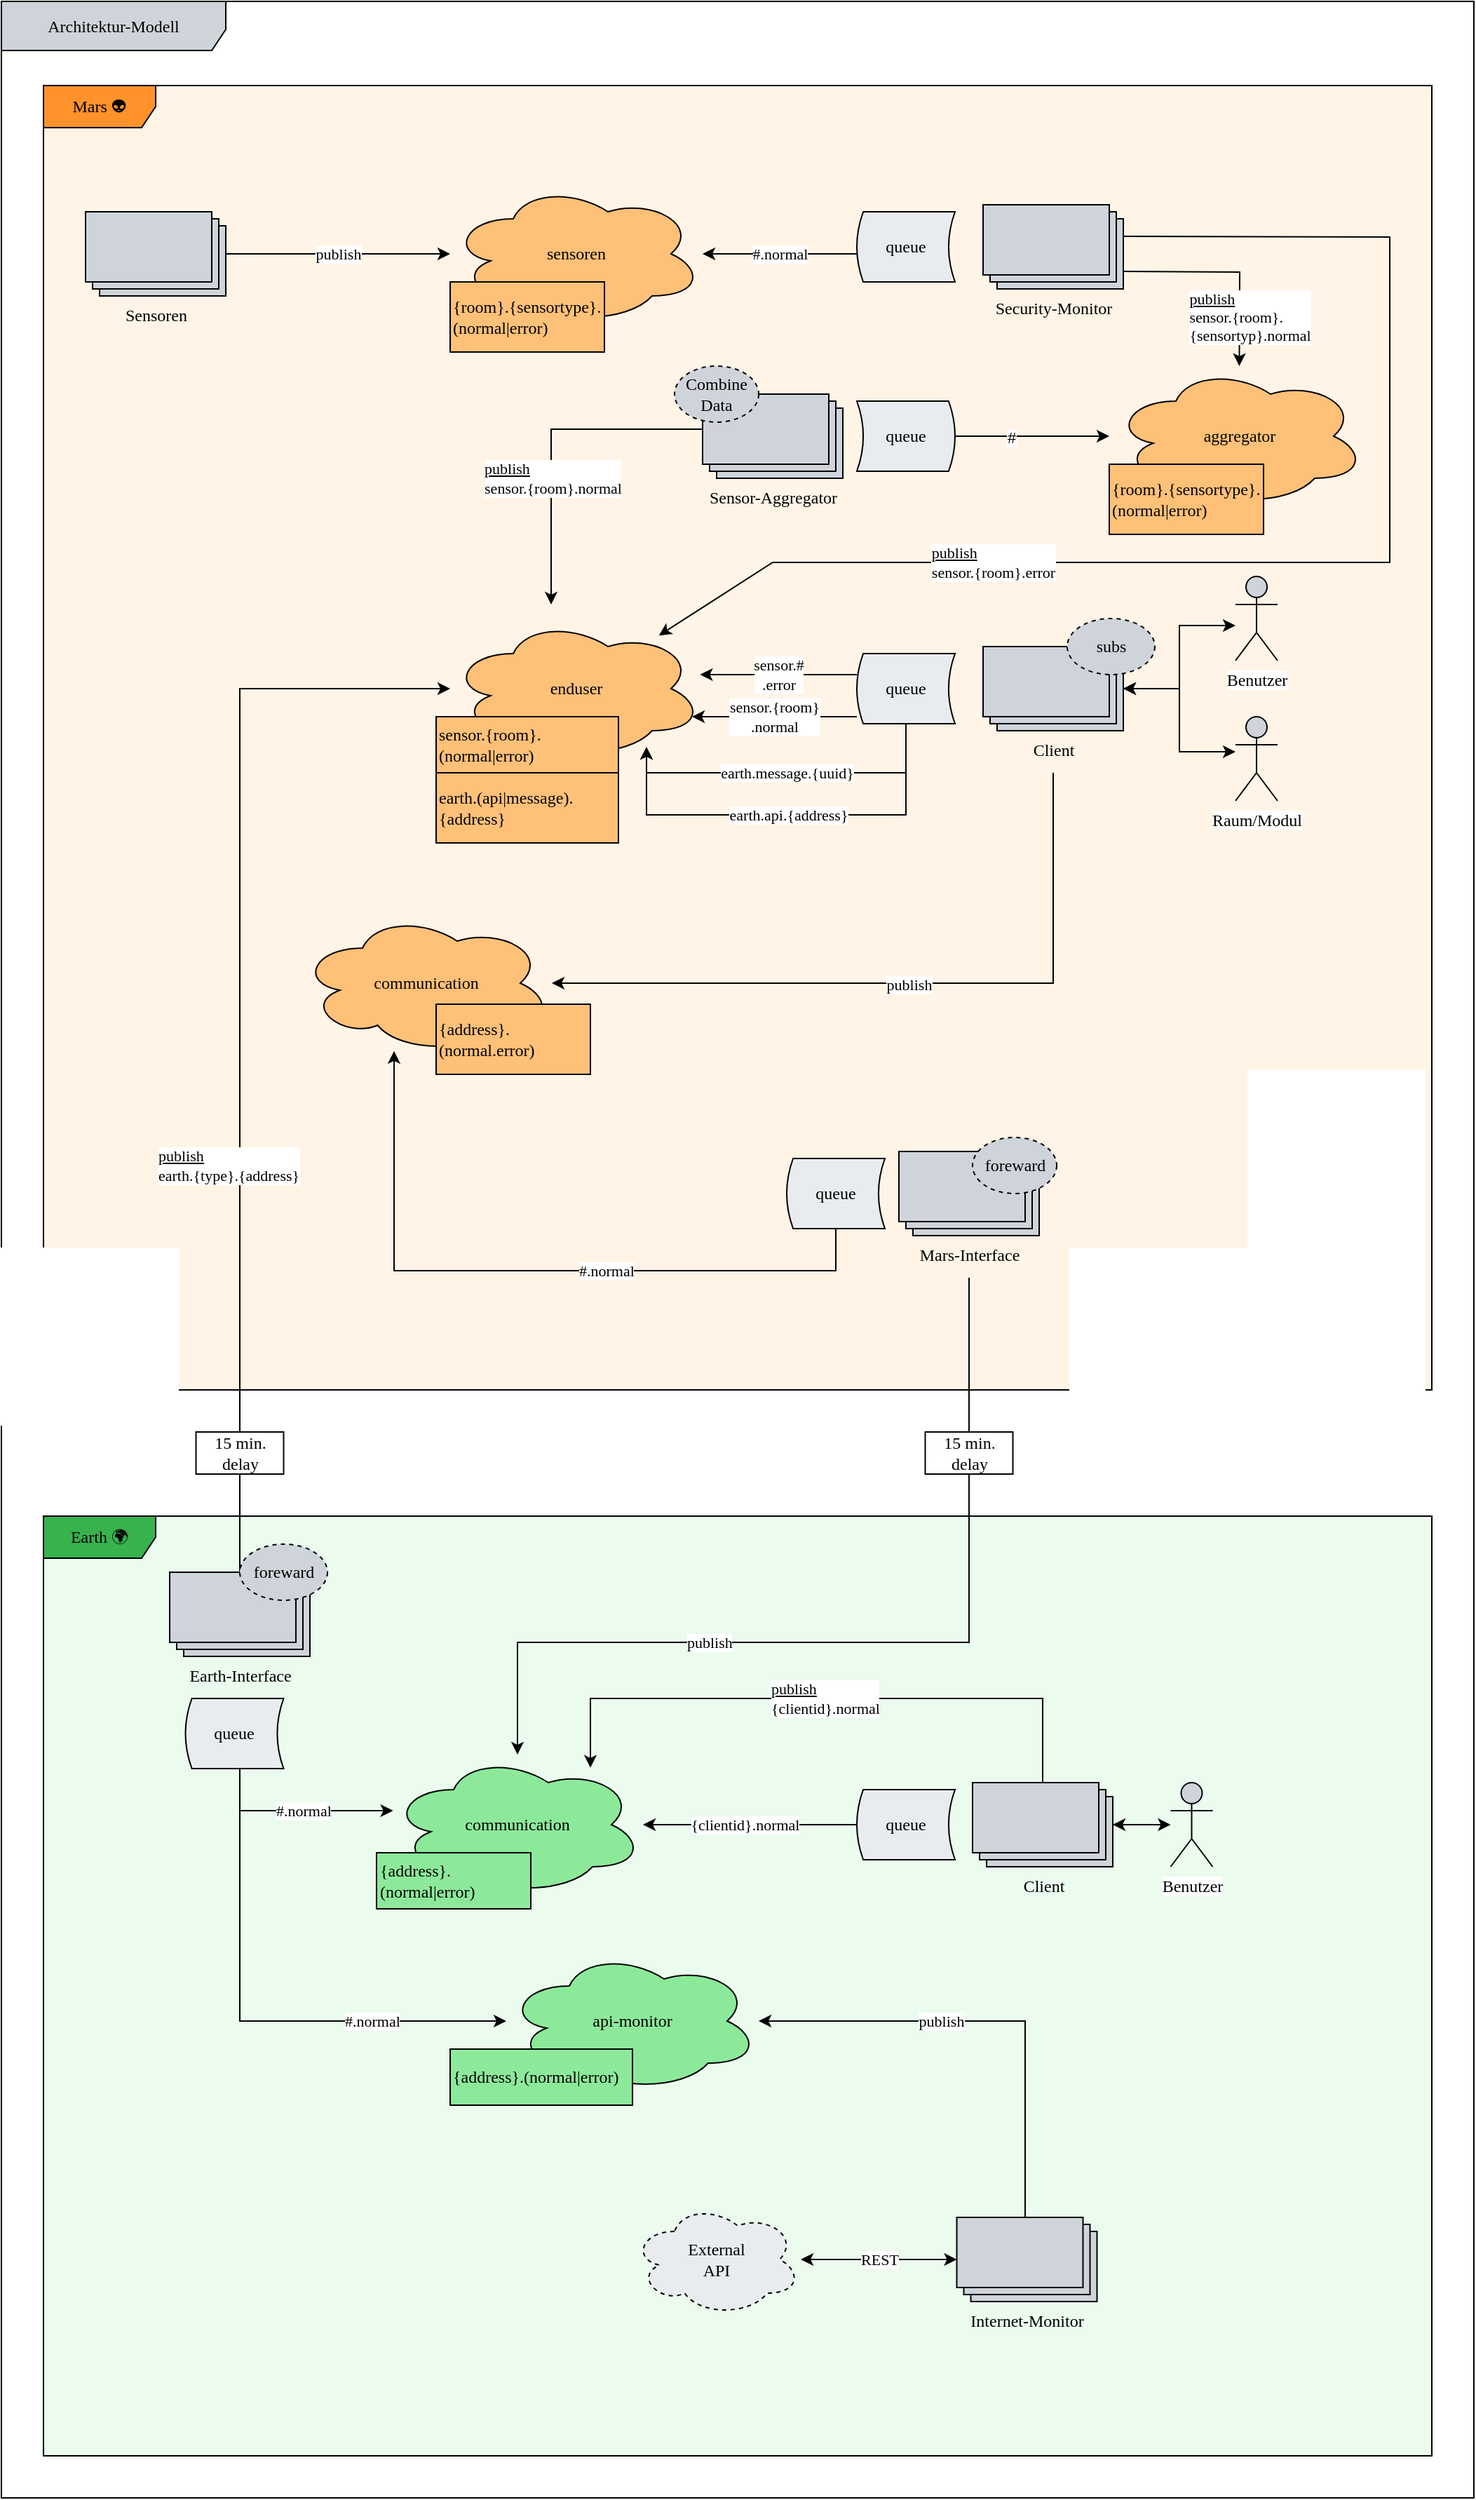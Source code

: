<mxfile version="13.0.7" type="device"><diagram id="erU5Auw4rH4-HawhXIPo" name="Page-1"><mxGraphModel dx="386" dy="1212" grid="1" gridSize="10" guides="1" tooltips="1" connect="1" arrows="1" fold="1" page="0" pageScale="1" pageWidth="827" pageHeight="1169" background="#ffffff" math="0" shadow="0" extFonts="IBM Plex Sans^https://fonts.googleapis.com/css?family=IBM+Plex+Sans|IBM Plex Mono^https://fonts.googleapis.com/css?family=IBM+Plex+Mono"><root><mxCell id="0"/><mxCell id="1" parent="0"/><mxCell id="hUw3spgDHmvgVFq0hchr-114" value="Architektur-Modell" style="shape=umlFrame;whiteSpace=wrap;html=1;strokeColor=#000000;fillColor=#ced4da;gradientColor=none;fontFamily=IBM Plex Mono;width=160;height=35;" parent="1" vertex="1"><mxGeometry x="890" y="-30" width="1050" height="1780" as="geometry"/></mxCell><mxCell id="hUw3spgDHmvgVFq0hchr-70" value="Earth 🌍" style="shape=umlFrame;whiteSpace=wrap;html=1;fillColor=#37b24d;strokeColor=#000000;gradientColor=none;fontFamily=IBM Plex Mono;FType=g;width=80;height=30;swimlaneFillColor=#ebfbee;" parent="1" vertex="1"><mxGeometry x="920" y="1050" width="990" height="670" as="geometry"/></mxCell><mxCell id="hUw3spgDHmvgVFq0hchr-56" value="Mars 👽" style="shape=umlFrame;whiteSpace=wrap;html=1;fillColor=#ff922b;strokeColor=#000000;gradientColor=none;fontFamily=IBM Plex Mono;FType=g;width=80;height=30;comic=0;shadow=0;swimlaneFillColor=#fff4e6;" parent="1" vertex="1"><mxGeometry x="920" y="30" width="990" height="930" as="geometry"/></mxCell><mxCell id="hUw3spgDHmvgVFq0hchr-33" value="&lt;font face=&quot;IBM Plex Mono&quot;&gt;publish&lt;/font&gt;" style="edgeStyle=orthogonalEdgeStyle;rounded=0;orthogonalLoop=1;jettySize=auto;html=1;" parent="1" source="hUw3spgDHmvgVFq0hchr-2" target="hUw3spgDHmvgVFq0hchr-21" edge="1"><mxGeometry relative="1" as="geometry"/></mxCell><mxCell id="hUw3spgDHmvgVFq0hchr-2" value="&lt;font face=&quot;IBM Plex Mono&quot;&gt;Sensoren&lt;/font&gt;" style="verticalLabelPosition=bottom;verticalAlign=top;html=1;shape=mxgraph.basic.layered_rect;dx=10;outlineConnect=0;fillColor=#ced4da;" parent="1" vertex="1"><mxGeometry x="950" y="120" width="100" height="60" as="geometry"/></mxCell><mxCell id="hUw3spgDHmvgVFq0hchr-90" value="" style="edgeStyle=orthogonalEdgeStyle;rounded=0;orthogonalLoop=1;jettySize=auto;html=1;fontFamily=IBM Plex Mono;align=center;" parent="1" target="hUw3spgDHmvgVFq0hchr-89" edge="1"><mxGeometry relative="1" as="geometry"><Array as="points"><mxPoint x="1640" y="670"/></Array><mxPoint x="1640" y="520" as="sourcePoint"/></mxGeometry></mxCell><mxCell id="hUw3spgDHmvgVFq0hchr-91" value="publish" style="edgeLabel;html=1;align=center;verticalAlign=middle;resizable=0;points=[];fontFamily=IBM Plex Mono;" parent="hUw3spgDHmvgVFq0hchr-90" vertex="1" connectable="0"><mxGeometry x="-0.001" y="1" relative="1" as="geometry"><mxPoint as="offset"/></mxGeometry></mxCell><mxCell id="hUw3spgDHmvgVFq0hchr-3" value="&lt;font face=&quot;IBM Plex Mono&quot;&gt;Client&lt;/font&gt;" style="verticalLabelPosition=bottom;verticalAlign=top;html=1;shape=mxgraph.basic.layered_rect;dx=10;outlineConnect=0;fillColor=#ced4da;" parent="1" vertex="1"><mxGeometry x="1590" y="430" width="100" height="60" as="geometry"/></mxCell><mxCell id="hUw3spgDHmvgVFq0hchr-4" value="&lt;font face=&quot;IBM Plex Mono&quot;&gt;Sensor-Aggregator&lt;/font&gt;" style="verticalLabelPosition=bottom;verticalAlign=top;html=1;shape=mxgraph.basic.layered_rect;dx=10;outlineConnect=0;fillColor=#ced4da;" parent="1" vertex="1"><mxGeometry x="1390" y="250" width="100" height="60" as="geometry"/></mxCell><mxCell id="hUw3spgDHmvgVFq0hchr-5" value="&lt;font face=&quot;IBM Plex Mono&quot;&gt;Security-Monitor&lt;/font&gt;" style="verticalLabelPosition=bottom;verticalAlign=top;html=1;shape=mxgraph.basic.layered_rect;dx=10;outlineConnect=0;fillColor=#ced4da;" parent="1" vertex="1"><mxGeometry x="1590" y="115" width="100" height="60" as="geometry"/></mxCell><mxCell id="hUw3spgDHmvgVFq0hchr-6" style="edgeStyle=orthogonalEdgeStyle;rounded=0;orthogonalLoop=1;jettySize=auto;html=1;startArrow=classic;startFill=1;endArrow=classic;endFill=1;fontFamily=IBM Plex Mono;" parent="1" source="hUw3spgDHmvgVFq0hchr-7" target="hUw3spgDHmvgVFq0hchr-3" edge="1"><mxGeometry relative="1" as="geometry"><mxPoint x="1780" y="455" as="targetPoint"/><Array as="points"><mxPoint x="1730" y="415"/><mxPoint x="1730" y="460"/></Array></mxGeometry></mxCell><mxCell id="hUw3spgDHmvgVFq0hchr-7" value="&lt;font face=&quot;IBM Plex Sans&quot;&gt;Benutzer&lt;/font&gt;" style="shape=umlActor;verticalLabelPosition=bottom;labelBackgroundColor=#ffffff;verticalAlign=top;html=1;strokeColor=#000000;fillColor=#CED4DA;gradientColor=none;" parent="1" vertex="1"><mxGeometry x="1770" y="380" width="30" height="60" as="geometry"/></mxCell><mxCell id="hUw3spgDHmvgVFq0hchr-8" style="edgeStyle=orthogonalEdgeStyle;rounded=0;orthogonalLoop=1;jettySize=auto;html=1;startArrow=classic;startFill=1;endArrow=classic;endFill=1;fontFamily=IBM Plex Mono;" parent="1" source="hUw3spgDHmvgVFq0hchr-9" target="hUw3spgDHmvgVFq0hchr-3" edge="1"><mxGeometry relative="1" as="geometry"><mxPoint x="1780" y="455" as="targetPoint"/><Array as="points"><mxPoint x="1730" y="505"/><mxPoint x="1730" y="460"/></Array></mxGeometry></mxCell><mxCell id="hUw3spgDHmvgVFq0hchr-9" value="&lt;font face=&quot;IBM Plex Sans&quot;&gt;Raum/Modul&lt;/font&gt;" style="shape=umlActor;verticalLabelPosition=bottom;labelBackgroundColor=#ffffff;verticalAlign=top;html=1;strokeColor=#000000;fillColor=#CED4DA;gradientColor=none;" parent="1" vertex="1"><mxGeometry x="1770" y="480" width="30" height="60" as="geometry"/></mxCell><mxCell id="hUw3spgDHmvgVFq0hchr-21" value="sensoren" style="ellipse;shape=cloud;whiteSpace=wrap;html=1;fontFamily=IBM Plex Sans;FType=g;fillColor=#FFC078;" parent="1" vertex="1"><mxGeometry x="1210" y="100" width="180" height="100" as="geometry"/></mxCell><mxCell id="hUw3spgDHmvgVFq0hchr-22" value="&lt;font face=&quot;IBM Plex Mono&quot;&gt;{room}.{sensortype}.(normal|error)&lt;/font&gt;" style="rounded=0;whiteSpace=wrap;html=1;fillColor=#FFC078;align=left;" parent="1" vertex="1"><mxGeometry x="1210" y="170" width="110" height="50" as="geometry"/></mxCell><mxCell id="hUw3spgDHmvgVFq0hchr-24" value="enduser" style="ellipse;shape=cloud;whiteSpace=wrap;html=1;fontFamily=IBM Plex Sans;FType=g;fillColor=#FFC078;" parent="1" vertex="1"><mxGeometry x="1210" y="410" width="180" height="100" as="geometry"/></mxCell><mxCell id="hUw3spgDHmvgVFq0hchr-31" value="&lt;font&gt;#.normal&lt;/font&gt;" style="edgeStyle=orthogonalEdgeStyle;rounded=0;orthogonalLoop=1;jettySize=auto;html=1;fontFamily=IBM Plex Mono;" parent="1" source="hUw3spgDHmvgVFq0hchr-27" target="hUw3spgDHmvgVFq0hchr-21" edge="1"><mxGeometry relative="1" as="geometry"><Array as="points"><mxPoint x="1490" y="150"/><mxPoint x="1490" y="150"/></Array></mxGeometry></mxCell><mxCell id="hUw3spgDHmvgVFq0hchr-27" value="&lt;font face=&quot;IBM Plex Mono&quot;&gt;queue&lt;/font&gt;" style="shape=dataStorage;whiteSpace=wrap;html=1;fillColor=#E9ECEF;size=0.065;" parent="1" vertex="1"><mxGeometry x="1500" y="120" width="70" height="50" as="geometry"/></mxCell><mxCell id="hUw3spgDHmvgVFq0hchr-28" value="&lt;font face=&quot;IBM Plex Mono&quot;&gt;queue&lt;/font&gt;" style="shape=dataStorage;whiteSpace=wrap;html=1;fillColor=#E9ECEF;size=0.065;direction=west;" parent="1" vertex="1"><mxGeometry x="1500" y="255" width="70" height="50" as="geometry"/></mxCell><mxCell id="hUw3spgDHmvgVFq0hchr-37" value="&lt;font face=&quot;IBM Plex Sans&quot;&gt;Combine Data&lt;/font&gt;" style="ellipse;whiteSpace=wrap;html=1;strokeWidth=1;fillColor=#CED4DA;dashed=1;" parent="1" vertex="1"><mxGeometry x="1370" y="230" width="60" height="40" as="geometry"/></mxCell><mxCell id="hUw3spgDHmvgVFq0hchr-42" value="&lt;font face=&quot;IBM Plex Mono&quot;&gt;sensor.{room}.(normal|error)&lt;/font&gt;" style="rounded=0;whiteSpace=wrap;html=1;fillColor=#FFC078;align=left;" parent="1" vertex="1"><mxGeometry x="1200" y="480" width="130" height="40" as="geometry"/></mxCell><mxCell id="hUw3spgDHmvgVFq0hchr-49" value="&lt;font face=&quot;IBM Plex Mono&quot;&gt;sensor.{room}&lt;br&gt;.normal&lt;/font&gt;" style="edgeStyle=orthogonalEdgeStyle;rounded=0;orthogonalLoop=1;jettySize=auto;html=1;align=center;" parent="1" source="hUw3spgDHmvgVFq0hchr-48" target="hUw3spgDHmvgVFq0hchr-24" edge="1"><mxGeometry relative="1" as="geometry"><Array as="points"><mxPoint x="1490" y="480"/><mxPoint x="1490" y="480"/></Array></mxGeometry></mxCell><mxCell id="hUw3spgDHmvgVFq0hchr-50" value="&lt;font face=&quot;IBM Plex Mono&quot;&gt;sensor.#&lt;br&gt;.error&lt;/font&gt;" style="edgeStyle=orthogonalEdgeStyle;rounded=0;orthogonalLoop=1;jettySize=auto;html=1;align=center;" parent="1" source="hUw3spgDHmvgVFq0hchr-48" target="hUw3spgDHmvgVFq0hchr-24" edge="1"><mxGeometry relative="1" as="geometry"><Array as="points"><mxPoint x="1480" y="450"/><mxPoint x="1480" y="450"/></Array></mxGeometry></mxCell><mxCell id="hUw3spgDHmvgVFq0hchr-64" value="&lt;font face=&quot;IBM Plex Mono&quot;&gt;earth.message.{uuid}&lt;/font&gt;" style="edgeStyle=orthogonalEdgeStyle;rounded=0;orthogonalLoop=1;jettySize=auto;html=1;align=center;" parent="1" source="hUw3spgDHmvgVFq0hchr-48" target="hUw3spgDHmvgVFq0hchr-24" edge="1"><mxGeometry x="0.007" relative="1" as="geometry"><Array as="points"><mxPoint x="1535" y="520"/><mxPoint x="1350" y="520"/></Array><mxPoint as="offset"/></mxGeometry></mxCell><mxCell id="hUw3spgDHmvgVFq0hchr-65" value="&lt;font face=&quot;IBM Plex Mono&quot;&gt;earth.api.{address}&lt;/font&gt;" style="edgeStyle=orthogonalEdgeStyle;rounded=0;orthogonalLoop=1;jettySize=auto;html=1;align=center;" parent="1" source="hUw3spgDHmvgVFq0hchr-48" target="hUw3spgDHmvgVFq0hchr-24" edge="1"><mxGeometry relative="1" as="geometry"><Array as="points"><mxPoint x="1535" y="550"/><mxPoint x="1350" y="550"/></Array></mxGeometry></mxCell><mxCell id="hUw3spgDHmvgVFq0hchr-48" value="&lt;font face=&quot;IBM Plex Mono&quot;&gt;queue&lt;/font&gt;" style="shape=dataStorage;whiteSpace=wrap;html=1;fillColor=#E9ECEF;size=0.065;" parent="1" vertex="1"><mxGeometry x="1500" y="435" width="70" height="50" as="geometry"/></mxCell><mxCell id="hUw3spgDHmvgVFq0hchr-51" value="&lt;font face=&quot;IBM Plex Sans&quot;&gt;subs&lt;/font&gt;" style="ellipse;whiteSpace=wrap;html=1;strokeWidth=1;fillColor=#CED4DA;dashed=1;" parent="1" vertex="1"><mxGeometry x="1650" y="410" width="62.5" height="40" as="geometry"/></mxCell><mxCell id="hUw3spgDHmvgVFq0hchr-61" value="&lt;font face=&quot;IBM Plex Mono&quot;&gt;&lt;u&gt;publish&lt;/u&gt;&lt;br&gt;earth.{type}.{address}&lt;/font&gt;" style="edgeStyle=orthogonalEdgeStyle;rounded=0;orthogonalLoop=1;jettySize=auto;html=1;align=left;" parent="1" source="hUw3spgDHmvgVFq0hchr-59" target="hUw3spgDHmvgVFq0hchr-24" edge="1"><mxGeometry x="-0.257" y="60" relative="1" as="geometry"><Array as="points"><mxPoint x="1060" y="460"/></Array><mxPoint as="offset"/></mxGeometry></mxCell><mxCell id="hUw3spgDHmvgVFq0hchr-59" value="&lt;font face=&quot;IBM Plex Mono&quot;&gt;Earth-Interface&lt;br&gt;&lt;/font&gt;" style="verticalLabelPosition=bottom;verticalAlign=top;html=1;shape=mxgraph.basic.layered_rect;dx=10;outlineConnect=0;fillColor=#ced4da;" parent="1" vertex="1"><mxGeometry x="1010" y="1090" width="100" height="60" as="geometry"/></mxCell><mxCell id="hUw3spgDHmvgVFq0hchr-60" value="&lt;font face=&quot;IBM Plex Mono&quot;&gt;earth.(api|message).{address}&lt;/font&gt;" style="rounded=0;whiteSpace=wrap;html=1;fillColor=#FFC078;align=left;" parent="1" vertex="1"><mxGeometry x="1200" y="520" width="130" height="50" as="geometry"/></mxCell><mxCell id="hUw3spgDHmvgVFq0hchr-71" value="communication" style="ellipse;shape=cloud;whiteSpace=wrap;html=1;fontFamily=IBM Plex Sans;FType=g;fillColor=#8CE99A;" parent="1" vertex="1"><mxGeometry x="1167.5" y="1220" width="180" height="100" as="geometry"/></mxCell><mxCell id="hUw3spgDHmvgVFq0hchr-72" value="api-monitor" style="ellipse;shape=cloud;whiteSpace=wrap;html=1;fontFamily=IBM Plex Sans;FType=g;fillColor=#8ce99a;" parent="1" vertex="1"><mxGeometry x="1250" y="1360" width="180" height="100" as="geometry"/></mxCell><mxCell id="hUw3spgDHmvgVFq0hchr-74" value="#.normal" style="edgeStyle=orthogonalEdgeStyle;rounded=0;orthogonalLoop=1;jettySize=auto;html=1;align=left;fontFamily=IBM Plex Mono;" parent="1" source="hUw3spgDHmvgVFq0hchr-73" target="hUw3spgDHmvgVFq0hchr-71" edge="1"><mxGeometry x="-0.227" relative="1" as="geometry"><Array as="points"><mxPoint x="1060" y="1260"/></Array><mxPoint as="offset"/></mxGeometry></mxCell><mxCell id="hUw3spgDHmvgVFq0hchr-75" value="#.normal" style="edgeStyle=orthogonalEdgeStyle;rounded=0;orthogonalLoop=1;jettySize=auto;html=1;align=left;fontFamily=IBM Plex Mono;" parent="1" source="hUw3spgDHmvgVFq0hchr-73" target="hUw3spgDHmvgVFq0hchr-72" edge="1"><mxGeometry x="0.203" y="30" relative="1" as="geometry"><Array as="points"><mxPoint x="1060" y="1410"/></Array><mxPoint x="30" y="30" as="offset"/></mxGeometry></mxCell><mxCell id="hUw3spgDHmvgVFq0hchr-73" value="&lt;font face=&quot;IBM Plex Mono&quot;&gt;queue&lt;/font&gt;" style="shape=dataStorage;whiteSpace=wrap;html=1;fillColor=#E9ECEF;size=0.065;" parent="1" vertex="1"><mxGeometry x="1021.25" y="1180" width="70" height="50" as="geometry"/></mxCell><mxCell id="hUw3spgDHmvgVFq0hchr-76" value="&lt;span style=&quot;font-family: &amp;#34;ibm plex mono&amp;#34;&quot;&gt;{address}.(normal|error)&lt;/span&gt;" style="rounded=0;whiteSpace=wrap;html=1;fillColor=#8CE99A;align=left;" parent="1" vertex="1"><mxGeometry x="1157.5" y="1290" width="110" height="40" as="geometry"/></mxCell><mxCell id="hUw3spgDHmvgVFq0hchr-77" value="&lt;span style=&quot;font-family: &amp;#34;ibm plex mono&amp;#34;&quot;&gt;{address}.(normal|error)&lt;/span&gt;" style="rounded=0;whiteSpace=wrap;html=1;fillColor=#8CE99A;align=left;" parent="1" vertex="1"><mxGeometry x="1210" y="1430" width="130" height="40" as="geometry"/></mxCell><mxCell id="hUw3spgDHmvgVFq0hchr-81" value="&lt;font face=&quot;IBM Plex Mono&quot;&gt;15 min. delay&lt;/font&gt;" style="rounded=0;whiteSpace=wrap;html=1;fillColor=#ffffff;" parent="1" vertex="1"><mxGeometry x="1028.75" y="990" width="62.5" height="30" as="geometry"/></mxCell><mxCell id="hUw3spgDHmvgVFq0hchr-89" value="communication" style="ellipse;shape=cloud;whiteSpace=wrap;html=1;fontFamily=IBM Plex Sans;FType=g;fillColor=#FFC078;" parent="1" vertex="1"><mxGeometry x="1102.5" y="620" width="180" height="100" as="geometry"/></mxCell><mxCell id="hUw3spgDHmvgVFq0hchr-92" value="&lt;span style=&quot;font-family: &amp;#34;ibm plex mono&amp;#34;&quot;&gt;{address}.(normal.error)&lt;/span&gt;" style="rounded=0;whiteSpace=wrap;html=1;fillColor=#FFC078;align=left;" parent="1" vertex="1"><mxGeometry x="1200" y="685" width="110" height="50" as="geometry"/></mxCell><mxCell id="hUw3spgDHmvgVFq0hchr-98" value="publish" style="edgeStyle=orthogonalEdgeStyle;rounded=0;orthogonalLoop=1;jettySize=auto;html=1;fontFamily=IBM Plex Mono;align=left;" parent="1" target="hUw3spgDHmvgVFq0hchr-71" edge="1"><mxGeometry x="0.399" relative="1" as="geometry"><Array as="points"><mxPoint x="1580" y="880"/><mxPoint x="1580" y="1140"/><mxPoint x="1258" y="1140"/></Array><mxPoint x="1580" y="880" as="sourcePoint"/><mxPoint as="offset"/></mxGeometry></mxCell><mxCell id="hUw3spgDHmvgVFq0hchr-93" value="&lt;font face=&quot;IBM Plex Mono&quot;&gt;Mars-Interface&lt;br&gt;&lt;/font&gt;" style="verticalLabelPosition=bottom;verticalAlign=top;html=1;shape=mxgraph.basic.layered_rect;dx=10;outlineConnect=0;fillColor=#ced4da;" parent="1" vertex="1"><mxGeometry x="1530" y="790" width="100" height="60" as="geometry"/></mxCell><mxCell id="hUw3spgDHmvgVFq0hchr-95" value="#.normal" style="edgeStyle=orthogonalEdgeStyle;rounded=0;orthogonalLoop=1;jettySize=auto;html=1;fontFamily=IBM Plex Mono;align=left;" parent="1" source="hUw3spgDHmvgVFq0hchr-94" target="hUw3spgDHmvgVFq0hchr-89" edge="1"><mxGeometry x="-0.143" relative="1" as="geometry"><Array as="points"><mxPoint x="1170" y="875"/></Array><mxPoint as="offset"/></mxGeometry></mxCell><mxCell id="hUw3spgDHmvgVFq0hchr-94" value="&lt;font face=&quot;IBM Plex Mono&quot;&gt;queue&lt;/font&gt;" style="shape=dataStorage;whiteSpace=wrap;html=1;fillColor=#E9ECEF;size=0.065;" parent="1" vertex="1"><mxGeometry x="1450" y="795" width="70" height="50" as="geometry"/></mxCell><mxCell id="hUw3spgDHmvgVFq0hchr-97" value="&lt;font face=&quot;IBM Plex Mono&quot;&gt;15 min. delay&lt;/font&gt;" style="rounded=0;whiteSpace=wrap;html=1;fillColor=#ffffff;" parent="1" vertex="1"><mxGeometry x="1548.75" y="990" width="62.5" height="30" as="geometry"/></mxCell><mxCell id="hUw3spgDHmvgVFq0hchr-102" style="edgeStyle=orthogonalEdgeStyle;rounded=0;orthogonalLoop=1;jettySize=auto;html=1;startArrow=classic;startFill=1;fontFamily=IBM Plex Mono;align=left;" parent="1" source="hUw3spgDHmvgVFq0hchr-99" target="hUw3spgDHmvgVFq0hchr-100" edge="1"><mxGeometry relative="1" as="geometry"/></mxCell><mxCell id="hUw3spgDHmvgVFq0hchr-105" value="&lt;u&gt;publish&lt;/u&gt;&lt;br&gt;{&lt;span style=&quot;text-align: center&quot;&gt;clientid&lt;/span&gt;}.normal" style="edgeStyle=orthogonalEdgeStyle;rounded=0;orthogonalLoop=1;jettySize=auto;html=1;startArrow=none;startFill=0;endArrow=classic;endFill=1;endSize=6;fontFamily=IBM Plex Mono;align=left;" parent="1" source="hUw3spgDHmvgVFq0hchr-99" target="hUw3spgDHmvgVFq0hchr-71" edge="1"><mxGeometry x="0.187" relative="1" as="geometry"><Array as="points"><mxPoint x="1633" y="1180"/><mxPoint x="1310" y="1180"/></Array><mxPoint x="1" as="offset"/></mxGeometry></mxCell><mxCell id="hUw3spgDHmvgVFq0hchr-99" value="&lt;font face=&quot;IBM Plex Mono&quot;&gt;Client&lt;/font&gt;" style="verticalLabelPosition=bottom;verticalAlign=top;html=1;shape=mxgraph.basic.layered_rect;dx=10;outlineConnect=0;fillColor=#ced4da;" parent="1" vertex="1"><mxGeometry x="1582.5" y="1240" width="100" height="60" as="geometry"/></mxCell><mxCell id="hUw3spgDHmvgVFq0hchr-100" value="&lt;font face=&quot;IBM Plex Sans&quot;&gt;Benutzer&lt;/font&gt;" style="shape=umlActor;verticalLabelPosition=bottom;labelBackgroundColor=#ffffff;verticalAlign=top;html=1;strokeColor=#000000;fillColor=#CED4DA;gradientColor=none;" parent="1" vertex="1"><mxGeometry x="1723.75" y="1240" width="30" height="60" as="geometry"/></mxCell><mxCell id="hUw3spgDHmvgVFq0hchr-104" value="{clientid}.normal" style="edgeStyle=orthogonalEdgeStyle;rounded=0;orthogonalLoop=1;jettySize=auto;html=1;startArrow=none;startFill=0;fontFamily=IBM Plex Mono;align=center;endArrow=classic;endFill=1;endSize=6;" parent="1" source="hUw3spgDHmvgVFq0hchr-103" target="hUw3spgDHmvgVFq0hchr-71" edge="1"><mxGeometry x="0.049" relative="1" as="geometry"><mxPoint as="offset"/></mxGeometry></mxCell><mxCell id="hUw3spgDHmvgVFq0hchr-103" value="&lt;font face=&quot;IBM Plex Mono&quot;&gt;queue&lt;/font&gt;" style="shape=dataStorage;whiteSpace=wrap;html=1;fillColor=#E9ECEF;size=0.065;" parent="1" vertex="1"><mxGeometry x="1500" y="1245" width="70" height="50" as="geometry"/></mxCell><mxCell id="hUw3spgDHmvgVFq0hchr-113" value="publish" style="edgeStyle=orthogonalEdgeStyle;rounded=0;orthogonalLoop=1;jettySize=auto;html=1;startArrow=none;startFill=0;endArrow=classic;endFill=1;endSize=6;fontFamily=IBM Plex Mono;align=center;" parent="1" source="hUw3spgDHmvgVFq0hchr-107" target="hUw3spgDHmvgVFq0hchr-72" edge="1"><mxGeometry x="-0.151" y="60" relative="1" as="geometry"><Array as="points"><mxPoint x="1620" y="1580"/><mxPoint x="1620" y="1410"/></Array><mxPoint x="-60" y="-60" as="offset"/></mxGeometry></mxCell><mxCell id="hUw3spgDHmvgVFq0hchr-107" value="&lt;font face=&quot;IBM Plex Mono&quot;&gt;Internet-Monitor&lt;/font&gt;" style="verticalLabelPosition=bottom;verticalAlign=top;html=1;shape=mxgraph.basic.layered_rect;dx=10;outlineConnect=0;fillColor=#ced4da;" parent="1" vertex="1"><mxGeometry x="1571.25" y="1550" width="100" height="60" as="geometry"/></mxCell><mxCell id="hUw3spgDHmvgVFq0hchr-110" value="External&lt;br&gt;API" style="ellipse;shape=cloud;whiteSpace=wrap;html=1;fontFamily=IBM Plex Sans;FType=g;dashed=1;gradientColor=none;fillColor=#e9ecef;" parent="1" vertex="1"><mxGeometry x="1340" y="1540" width="120" height="80" as="geometry"/></mxCell><mxCell id="hUw3spgDHmvgVFq0hchr-111" value="&lt;font&gt;REST&lt;/font&gt;" style="edgeStyle=orthogonalEdgeStyle;rounded=0;orthogonalLoop=1;jettySize=auto;html=1;startArrow=classic;startFill=1;fontFamily=IBM Plex Mono;" parent="1" source="hUw3spgDHmvgVFq0hchr-110" target="hUw3spgDHmvgVFq0hchr-107" edge="1"><mxGeometry relative="1" as="geometry"><mxPoint x="710" y="1200" as="sourcePoint"/><mxPoint x="830" y="1200" as="targetPoint"/></mxGeometry></mxCell><mxCell id="hUw3spgDHmvgVFq0hchr-115" value="&lt;font face=&quot;IBM Plex Sans&quot;&gt;foreward&lt;/font&gt;" style="ellipse;whiteSpace=wrap;html=1;strokeWidth=1;fillColor=#CED4DA;dashed=1;" parent="1" vertex="1"><mxGeometry x="1582.5" y="780" width="60" height="40" as="geometry"/></mxCell><mxCell id="hUw3spgDHmvgVFq0hchr-116" value="&lt;font face=&quot;IBM Plex Sans&quot;&gt;foreward&lt;/font&gt;" style="ellipse;whiteSpace=wrap;html=1;strokeWidth=1;fillColor=#CED4DA;dashed=1;" parent="1" vertex="1"><mxGeometry x="1060" y="1070" width="62.5" height="40" as="geometry"/></mxCell><mxCell id="EYIfJ8Mb9N-2mhvtiRvc-1" value="aggregator" style="ellipse;shape=cloud;whiteSpace=wrap;html=1;fontFamily=IBM Plex Sans;FType=g;fillColor=#FFC078;" parent="1" vertex="1"><mxGeometry x="1682.5" y="230" width="180" height="100" as="geometry"/></mxCell><mxCell id="EYIfJ8Mb9N-2mhvtiRvc-8" value="" style="endArrow=classic;html=1;exitX=0;exitY=0.5;exitDx=0;exitDy=0;" parent="1" source="hUw3spgDHmvgVFq0hchr-28" edge="1"><mxGeometry width="50" height="50" relative="1" as="geometry"><mxPoint x="1520" y="420" as="sourcePoint"/><mxPoint x="1680" y="280" as="targetPoint"/></mxGeometry></mxCell><mxCell id="EYIfJ8Mb9N-2mhvtiRvc-14" value="#" style="edgeLabel;html=1;align=center;verticalAlign=middle;resizable=0;points=[];" parent="EYIfJ8Mb9N-2mhvtiRvc-8" vertex="1" connectable="0"><mxGeometry x="-0.286" y="-1" relative="1" as="geometry"><mxPoint as="offset"/></mxGeometry></mxCell><mxCell id="EYIfJ8Mb9N-2mhvtiRvc-10" value="" style="endArrow=classic;html=1;rounded=0;exitX=0;exitY=0;exitDx=100;exitDy=22.5;exitPerimeter=0;" parent="1" source="hUw3spgDHmvgVFq0hchr-5" target="hUw3spgDHmvgVFq0hchr-24" edge="1"><mxGeometry width="50" height="50" relative="1" as="geometry"><mxPoint x="1691.25" y="150" as="sourcePoint"/><mxPoint x="1810" y="240" as="targetPoint"/><Array as="points"><mxPoint x="1880" y="138"/><mxPoint x="1880" y="370"/><mxPoint x="1440" y="370"/></Array></mxGeometry></mxCell><mxCell id="EYIfJ8Mb9N-2mhvtiRvc-15" value="&lt;div style=&quot;text-align: left&quot;&gt;&lt;u&gt;publish&lt;/u&gt;&lt;/div&gt;sensor.{room}.error" style="edgeLabel;html=1;align=center;verticalAlign=middle;resizable=0;points=[];fontFamily=IBM Plex Mono;" parent="EYIfJ8Mb9N-2mhvtiRvc-10" vertex="1" connectable="0"><mxGeometry x="-0.337" relative="1" as="geometry"><mxPoint x="-283.75" y="104" as="offset"/></mxGeometry></mxCell><mxCell id="EYIfJ8Mb9N-2mhvtiRvc-13" value="" style="endArrow=classic;html=1;exitX=0;exitY=0;exitDx=100;exitDy=47.5;exitPerimeter=0;rounded=0;" parent="1" source="hUw3spgDHmvgVFq0hchr-5" target="EYIfJ8Mb9N-2mhvtiRvc-1" edge="1"><mxGeometry width="50" height="50" relative="1" as="geometry"><mxPoint x="1670" y="240" as="sourcePoint"/><mxPoint x="1720" y="190" as="targetPoint"/><Array as="points"><mxPoint x="1773" y="163"/></Array></mxGeometry></mxCell><mxCell id="EYIfJ8Mb9N-2mhvtiRvc-16" value="&lt;div style=&quot;text-align: left&quot;&gt;&lt;u&gt;publish&lt;/u&gt;&lt;/div&gt;&lt;div style=&quot;text-align: left&quot;&gt;sensor.{room}.&lt;/div&gt;{sensortyp}.normal" style="edgeLabel;html=1;align=center;verticalAlign=middle;resizable=0;points=[];fontFamily=IBM Plex Mono;" parent="EYIfJ8Mb9N-2mhvtiRvc-13" vertex="1" connectable="0"><mxGeometry x="-0.311" y="2" relative="1" as="geometry"><mxPoint x="37.99" y="34.19" as="offset"/></mxGeometry></mxCell><mxCell id="EYIfJ8Mb9N-2mhvtiRvc-17" value="&lt;font face=&quot;IBM Plex Mono&quot;&gt;{room}.{sensortype}.(normal|error)&lt;/font&gt;" style="rounded=0;whiteSpace=wrap;html=1;fillColor=#FFC078;align=left;" parent="1" vertex="1"><mxGeometry x="1680" y="300" width="110" height="50" as="geometry"/></mxCell><mxCell id="EYIfJ8Mb9N-2mhvtiRvc-18" value="&lt;div style=&quot;text-align: left&quot;&gt;&lt;br&gt;&lt;/div&gt;" style="edgeLabel;html=1;align=center;verticalAlign=middle;resizable=0;points=[];" parent="1" vertex="1" connectable="0"><mxGeometry x="1340.004" y="359.997" as="geometry"><mxPoint x="-2" y="3" as="offset"/></mxGeometry></mxCell><mxCell id="EYIfJ8Mb9N-2mhvtiRvc-19" value="" style="endArrow=classic;html=1;exitX=0;exitY=0;exitDx=0;exitDy=25;exitPerimeter=0;rounded=0;" parent="1" source="hUw3spgDHmvgVFq0hchr-4" edge="1"><mxGeometry width="50" height="50" relative="1" as="geometry"><mxPoint x="1460" y="330" as="sourcePoint"/><mxPoint x="1282" y="400" as="targetPoint"/><Array as="points"><mxPoint x="1282" y="275"/></Array></mxGeometry></mxCell><mxCell id="EYIfJ8Mb9N-2mhvtiRvc-20" value="&lt;div style=&quot;text-align: left&quot;&gt;&lt;u&gt;&lt;font face=&quot;IBM Plex Mono&quot;&gt;publish&lt;/font&gt;&lt;/u&gt;&lt;/div&gt;&lt;font face=&quot;IBM Plex Mono&quot;&gt;sensor.{room}.normal&lt;/font&gt;" style="edgeLabel;html=1;align=center;verticalAlign=middle;resizable=0;points=[];" parent="1" vertex="1" connectable="0"><mxGeometry x="1282.504" y="309.997" as="geometry"><mxPoint as="offset"/></mxGeometry></mxCell></root></mxGraphModel></diagram></mxfile>
